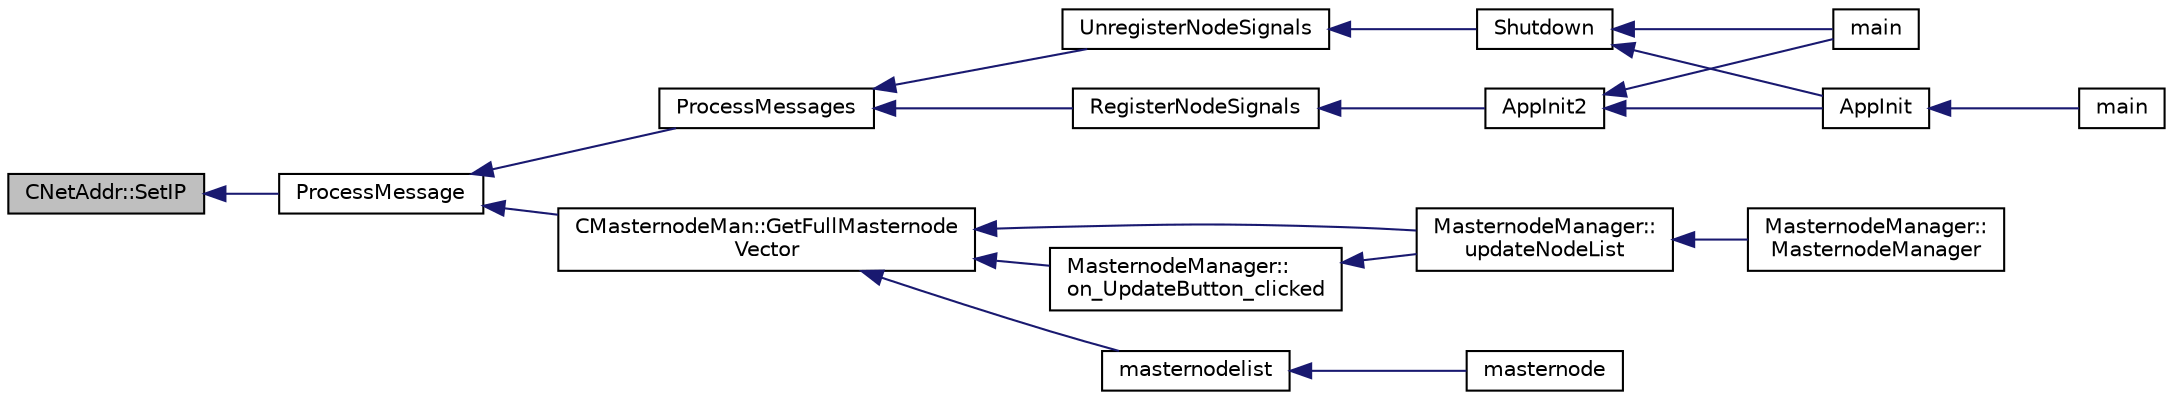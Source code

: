 digraph "CNetAddr::SetIP"
{
  edge [fontname="Helvetica",fontsize="10",labelfontname="Helvetica",labelfontsize="10"];
  node [fontname="Helvetica",fontsize="10",shape=record];
  rankdir="LR";
  Node856 [label="CNetAddr::SetIP",height=0.2,width=0.4,color="black", fillcolor="grey75", style="filled", fontcolor="black"];
  Node856 -> Node857 [dir="back",color="midnightblue",fontsize="10",style="solid",fontname="Helvetica"];
  Node857 [label="ProcessMessage",height=0.2,width=0.4,color="black", fillcolor="white", style="filled",URL="$df/d0a/main_8cpp.html#a8ba92b1a4bce3c835e887a9073d17d8e"];
  Node857 -> Node858 [dir="back",color="midnightblue",fontsize="10",style="solid",fontname="Helvetica"];
  Node858 [label="ProcessMessages",height=0.2,width=0.4,color="black", fillcolor="white", style="filled",URL="$d4/dbf/main_8h.html#a196f9318f02448b85b28d612698934fd"];
  Node858 -> Node859 [dir="back",color="midnightblue",fontsize="10",style="solid",fontname="Helvetica"];
  Node859 [label="RegisterNodeSignals",height=0.2,width=0.4,color="black", fillcolor="white", style="filled",URL="$d4/dbf/main_8h.html#ab02615ff65f91d69f8d786ec900baa8a",tooltip="Register with a network node to receive its signals. "];
  Node859 -> Node860 [dir="back",color="midnightblue",fontsize="10",style="solid",fontname="Helvetica"];
  Node860 [label="AppInit2",height=0.2,width=0.4,color="black", fillcolor="white", style="filled",URL="$d8/dc0/init_8h.html#a1a4c1bfbf6ba1db77e988b89b9cadfd3",tooltip="Initialize ion. "];
  Node860 -> Node861 [dir="back",color="midnightblue",fontsize="10",style="solid",fontname="Helvetica"];
  Node861 [label="AppInit",height=0.2,width=0.4,color="black", fillcolor="white", style="filled",URL="$d4/d35/iond_8cpp.html#ac59316b767e6984e1285f0531275286b"];
  Node861 -> Node862 [dir="back",color="midnightblue",fontsize="10",style="solid",fontname="Helvetica"];
  Node862 [label="main",height=0.2,width=0.4,color="black", fillcolor="white", style="filled",URL="$d4/d35/iond_8cpp.html#a0ddf1224851353fc92bfbff6f499fa97"];
  Node860 -> Node863 [dir="back",color="midnightblue",fontsize="10",style="solid",fontname="Helvetica"];
  Node863 [label="main",height=0.2,width=0.4,color="black", fillcolor="white", style="filled",URL="$d5/d2d/ion_8cpp.html#a0ddf1224851353fc92bfbff6f499fa97"];
  Node858 -> Node864 [dir="back",color="midnightblue",fontsize="10",style="solid",fontname="Helvetica"];
  Node864 [label="UnregisterNodeSignals",height=0.2,width=0.4,color="black", fillcolor="white", style="filled",URL="$d4/dbf/main_8h.html#a3ef0cc6e9d9d6435ee2a5569244d6ebd",tooltip="Unregister a network node. "];
  Node864 -> Node865 [dir="back",color="midnightblue",fontsize="10",style="solid",fontname="Helvetica"];
  Node865 [label="Shutdown",height=0.2,width=0.4,color="black", fillcolor="white", style="filled",URL="$d8/dc0/init_8h.html#ac5f038c2b480cf9ef5e19e3eba8dbaf9"];
  Node865 -> Node861 [dir="back",color="midnightblue",fontsize="10",style="solid",fontname="Helvetica"];
  Node865 -> Node863 [dir="back",color="midnightblue",fontsize="10",style="solid",fontname="Helvetica"];
  Node857 -> Node866 [dir="back",color="midnightblue",fontsize="10",style="solid",fontname="Helvetica"];
  Node866 [label="CMasternodeMan::GetFullMasternode\lVector",height=0.2,width=0.4,color="black", fillcolor="white", style="filled",URL="$dc/d6b/class_c_masternode_man.html#ab39e213a7601e1bef2eba1d5d63206f5"];
  Node866 -> Node867 [dir="back",color="midnightblue",fontsize="10",style="solid",fontname="Helvetica"];
  Node867 [label="MasternodeManager::\lupdateNodeList",height=0.2,width=0.4,color="black", fillcolor="white", style="filled",URL="$d9/d70/class_masternode_manager.html#a5485a8bd6ccf673027165cc1207dfae9"];
  Node867 -> Node868 [dir="back",color="midnightblue",fontsize="10",style="solid",fontname="Helvetica"];
  Node868 [label="MasternodeManager::\lMasternodeManager",height=0.2,width=0.4,color="black", fillcolor="white", style="filled",URL="$d9/d70/class_masternode_manager.html#ad18cb99065e056e6b791e2356de826bf"];
  Node866 -> Node869 [dir="back",color="midnightblue",fontsize="10",style="solid",fontname="Helvetica"];
  Node869 [label="MasternodeManager::\lon_UpdateButton_clicked",height=0.2,width=0.4,color="black", fillcolor="white", style="filled",URL="$d9/d70/class_masternode_manager.html#ae8d07b4d869e3eb09fe1be445eff0430"];
  Node869 -> Node867 [dir="back",color="midnightblue",fontsize="10",style="solid",fontname="Helvetica"];
  Node866 -> Node870 [dir="back",color="midnightblue",fontsize="10",style="solid",fontname="Helvetica"];
  Node870 [label="masternodelist",height=0.2,width=0.4,color="black", fillcolor="white", style="filled",URL="$d5/d6b/rpcstashedsend_8cpp.html#a3a7ed7e37f21eb2912afc6e776f7236c"];
  Node870 -> Node871 [dir="back",color="midnightblue",fontsize="10",style="solid",fontname="Helvetica"];
  Node871 [label="masternode",height=0.2,width=0.4,color="black", fillcolor="white", style="filled",URL="$d5/d6b/rpcstashedsend_8cpp.html#a30609e443aeb47c29ed0878d16b1b5e1"];
}
